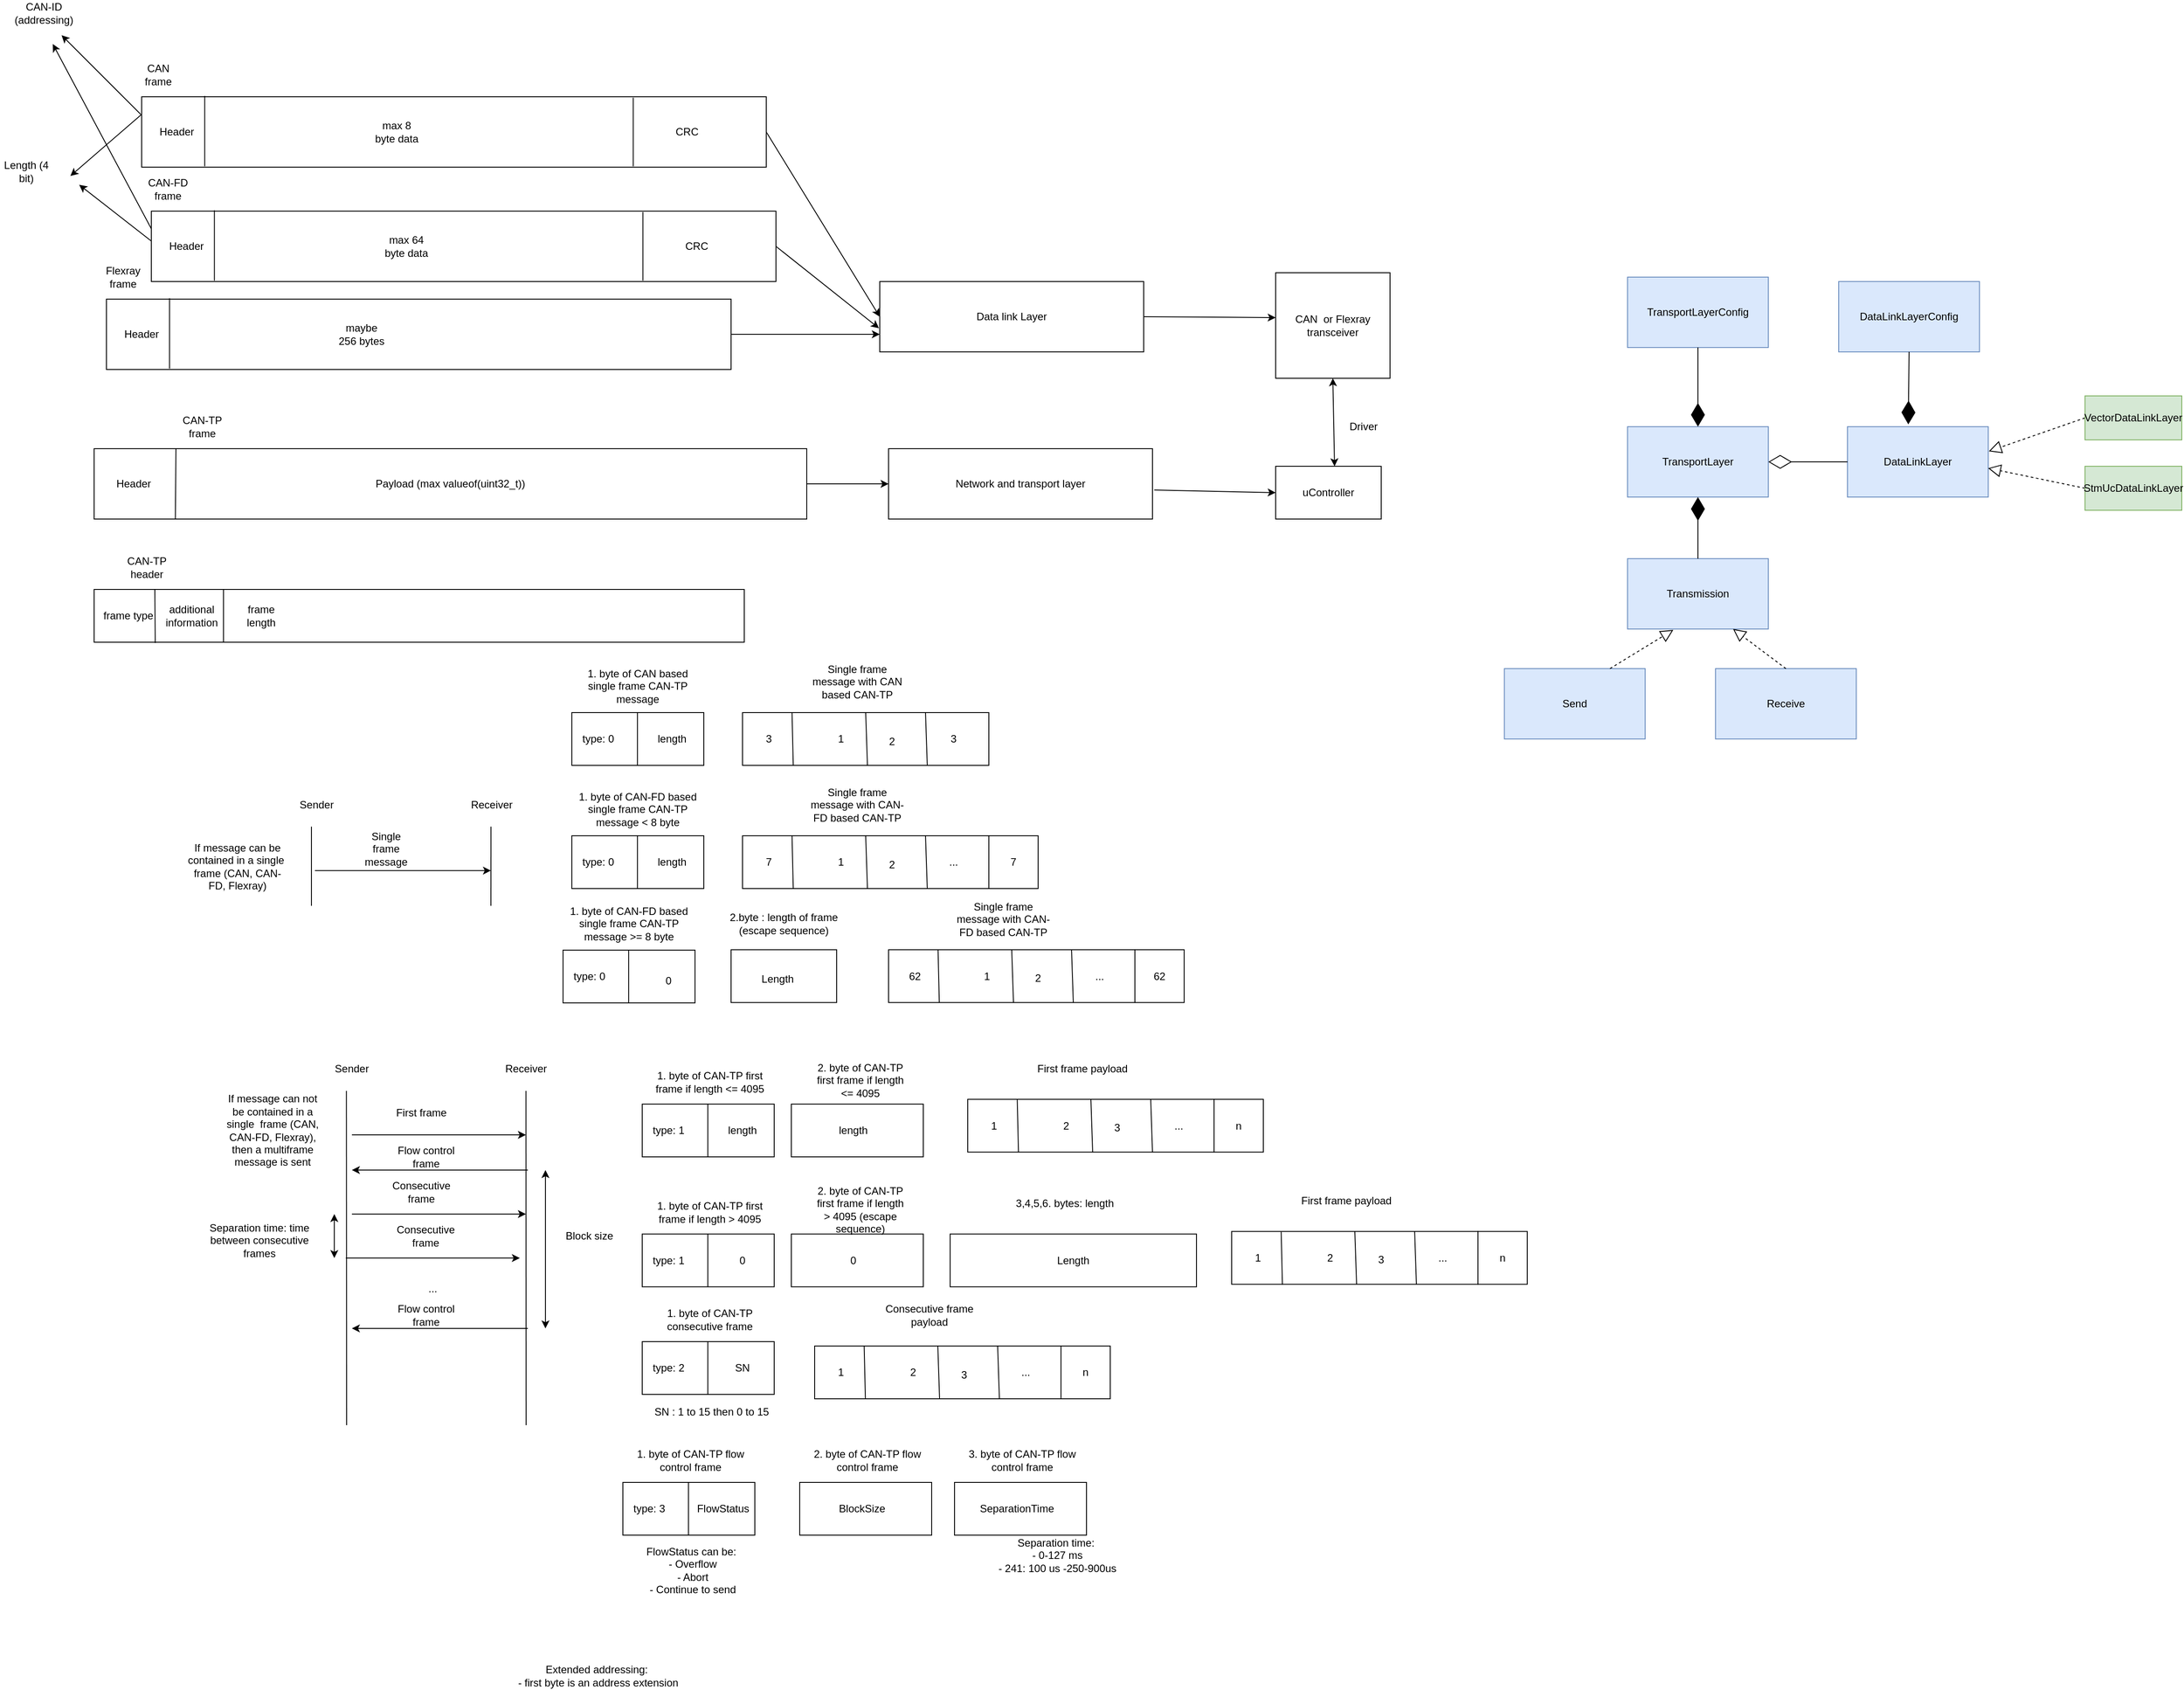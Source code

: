 <mxfile version="21.3.5" type="device">
  <diagram name="Page-1" id="wYx3RpIG0d8rsyCnNPxc">
    <mxGraphModel dx="2069" dy="1914" grid="1" gridSize="10" guides="1" tooltips="1" connect="1" arrows="1" fold="1" page="1" pageScale="1" pageWidth="827" pageHeight="1169" math="0" shadow="0">
      <root>
        <mxCell id="0" />
        <mxCell id="1" parent="0" />
        <mxCell id="xliAqFJ6N9J2Fd04GG4g-1" value="" style="rounded=0;whiteSpace=wrap;html=1;fillColor=default;" vertex="1" parent="1">
          <mxGeometry x="71" y="-80" width="710" height="80" as="geometry" />
        </mxCell>
        <mxCell id="xliAqFJ6N9J2Fd04GG4g-2" value="CAN frame" style="text;html=1;strokeColor=none;fillColor=none;align=center;verticalAlign=middle;whiteSpace=wrap;rounded=0;" vertex="1" parent="1">
          <mxGeometry x="60" y="-120" width="60" height="30" as="geometry" />
        </mxCell>
        <mxCell id="xliAqFJ6N9J2Fd04GG4g-3" value="" style="endArrow=none;html=1;rounded=0;entryX=0.101;entryY=-0.012;entryDx=0;entryDy=0;entryPerimeter=0;exitX=0.101;exitY=0.988;exitDx=0;exitDy=0;exitPerimeter=0;" edge="1" parent="1" source="xliAqFJ6N9J2Fd04GG4g-1" target="xliAqFJ6N9J2Fd04GG4g-1">
          <mxGeometry width="50" height="50" relative="1" as="geometry">
            <mxPoint x="391" y="150" as="sourcePoint" />
            <mxPoint x="441" y="100" as="targetPoint" />
          </mxGeometry>
        </mxCell>
        <mxCell id="xliAqFJ6N9J2Fd04GG4g-4" value="Header" style="text;html=1;strokeColor=none;fillColor=none;align=center;verticalAlign=middle;whiteSpace=wrap;rounded=0;" vertex="1" parent="1">
          <mxGeometry x="81" y="-55" width="60" height="30" as="geometry" />
        </mxCell>
        <mxCell id="xliAqFJ6N9J2Fd04GG4g-5" value="CRC" style="text;html=1;strokeColor=none;fillColor=none;align=center;verticalAlign=middle;whiteSpace=wrap;rounded=0;" vertex="1" parent="1">
          <mxGeometry x="661" y="-55" width="60" height="30" as="geometry" />
        </mxCell>
        <mxCell id="xliAqFJ6N9J2Fd04GG4g-6" value="" style="endArrow=none;html=1;rounded=0;entryX=0.787;entryY=0.013;entryDx=0;entryDy=0;entryPerimeter=0;exitX=0.787;exitY=0.988;exitDx=0;exitDy=0;exitPerimeter=0;" edge="1" parent="1" source="xliAqFJ6N9J2Fd04GG4g-1" target="xliAqFJ6N9J2Fd04GG4g-1">
          <mxGeometry width="50" height="50" relative="1" as="geometry">
            <mxPoint x="630" y="-10" as="sourcePoint" />
            <mxPoint x="441" y="100" as="targetPoint" />
          </mxGeometry>
        </mxCell>
        <mxCell id="xliAqFJ6N9J2Fd04GG4g-7" value="max 8 byte data" style="text;html=1;strokeColor=none;fillColor=none;align=center;verticalAlign=middle;whiteSpace=wrap;rounded=0;" vertex="1" parent="1">
          <mxGeometry x="331" y="-55" width="60" height="30" as="geometry" />
        </mxCell>
        <mxCell id="xliAqFJ6N9J2Fd04GG4g-8" value="Data link Layer" style="rounded=0;whiteSpace=wrap;html=1;" vertex="1" parent="1">
          <mxGeometry x="910" y="130" width="300" height="80" as="geometry" />
        </mxCell>
        <mxCell id="xliAqFJ6N9J2Fd04GG4g-9" value="" style="endArrow=classic;html=1;rounded=0;entryX=0;entryY=0.5;entryDx=0;entryDy=0;exitX=1;exitY=0.5;exitDx=0;exitDy=0;" edge="1" parent="1" source="xliAqFJ6N9J2Fd04GG4g-1" target="xliAqFJ6N9J2Fd04GG4g-8">
          <mxGeometry width="50" height="50" relative="1" as="geometry">
            <mxPoint x="590" y="380" as="sourcePoint" />
            <mxPoint x="640" y="330" as="targetPoint" />
          </mxGeometry>
        </mxCell>
        <mxCell id="xliAqFJ6N9J2Fd04GG4g-10" value="CAN&amp;nbsp; or Flexray transceiver" style="rounded=0;whiteSpace=wrap;html=1;" vertex="1" parent="1">
          <mxGeometry x="1360" y="120" width="130" height="120" as="geometry" />
        </mxCell>
        <mxCell id="xliAqFJ6N9J2Fd04GG4g-11" value="" style="endArrow=classic;html=1;rounded=0;entryX=0;entryY=0.425;entryDx=0;entryDy=0;entryPerimeter=0;exitX=1;exitY=0.5;exitDx=0;exitDy=0;" edge="1" parent="1" source="xliAqFJ6N9J2Fd04GG4g-8" target="xliAqFJ6N9J2Fd04GG4g-10">
          <mxGeometry width="50" height="50" relative="1" as="geometry">
            <mxPoint x="1170" y="400" as="sourcePoint" />
            <mxPoint x="1220" y="350" as="targetPoint" />
          </mxGeometry>
        </mxCell>
        <mxCell id="xliAqFJ6N9J2Fd04GG4g-13" value="uController" style="rounded=0;whiteSpace=wrap;html=1;" vertex="1" parent="1">
          <mxGeometry x="1360" y="340" width="120" height="60" as="geometry" />
        </mxCell>
        <mxCell id="xliAqFJ6N9J2Fd04GG4g-15" value="Network and transport layer" style="rounded=0;whiteSpace=wrap;html=1;" vertex="1" parent="1">
          <mxGeometry x="920" y="320" width="300" height="80" as="geometry" />
        </mxCell>
        <mxCell id="xliAqFJ6N9J2Fd04GG4g-16" value="" style="endArrow=classic;html=1;rounded=0;entryX=0;entryY=0.5;entryDx=0;entryDy=0;exitX=1.007;exitY=0.588;exitDx=0;exitDy=0;exitPerimeter=0;" edge="1" parent="1" source="xliAqFJ6N9J2Fd04GG4g-15" target="xliAqFJ6N9J2Fd04GG4g-13">
          <mxGeometry width="50" height="50" relative="1" as="geometry">
            <mxPoint x="1030" y="490" as="sourcePoint" />
            <mxPoint x="1080" y="440" as="targetPoint" />
          </mxGeometry>
        </mxCell>
        <mxCell id="xliAqFJ6N9J2Fd04GG4g-17" value="" style="rounded=0;whiteSpace=wrap;html=1;fillColor=default;" vertex="1" parent="1">
          <mxGeometry x="82" y="50" width="710" height="80" as="geometry" />
        </mxCell>
        <mxCell id="xliAqFJ6N9J2Fd04GG4g-18" value="CAN-FD frame" style="text;html=1;strokeColor=none;fillColor=none;align=center;verticalAlign=middle;whiteSpace=wrap;rounded=0;" vertex="1" parent="1">
          <mxGeometry x="71" y="10" width="60" height="30" as="geometry" />
        </mxCell>
        <mxCell id="xliAqFJ6N9J2Fd04GG4g-19" value="" style="endArrow=none;html=1;rounded=0;entryX=0.101;entryY=-0.012;entryDx=0;entryDy=0;entryPerimeter=0;exitX=0.101;exitY=0.988;exitDx=0;exitDy=0;exitPerimeter=0;" edge="1" parent="1" source="xliAqFJ6N9J2Fd04GG4g-17" target="xliAqFJ6N9J2Fd04GG4g-17">
          <mxGeometry width="50" height="50" relative="1" as="geometry">
            <mxPoint x="402" y="280" as="sourcePoint" />
            <mxPoint x="452" y="230" as="targetPoint" />
          </mxGeometry>
        </mxCell>
        <mxCell id="xliAqFJ6N9J2Fd04GG4g-20" value="Header" style="text;html=1;strokeColor=none;fillColor=none;align=center;verticalAlign=middle;whiteSpace=wrap;rounded=0;" vertex="1" parent="1">
          <mxGeometry x="92" y="75" width="60" height="30" as="geometry" />
        </mxCell>
        <mxCell id="xliAqFJ6N9J2Fd04GG4g-21" value="CRC" style="text;html=1;strokeColor=none;fillColor=none;align=center;verticalAlign=middle;whiteSpace=wrap;rounded=0;" vertex="1" parent="1">
          <mxGeometry x="672" y="75" width="60" height="30" as="geometry" />
        </mxCell>
        <mxCell id="xliAqFJ6N9J2Fd04GG4g-22" value="" style="endArrow=none;html=1;rounded=0;entryX=0.787;entryY=0.013;entryDx=0;entryDy=0;entryPerimeter=0;exitX=0.787;exitY=0.988;exitDx=0;exitDy=0;exitPerimeter=0;" edge="1" parent="1" source="xliAqFJ6N9J2Fd04GG4g-17" target="xliAqFJ6N9J2Fd04GG4g-17">
          <mxGeometry width="50" height="50" relative="1" as="geometry">
            <mxPoint x="641" y="120" as="sourcePoint" />
            <mxPoint x="452" y="230" as="targetPoint" />
          </mxGeometry>
        </mxCell>
        <mxCell id="xliAqFJ6N9J2Fd04GG4g-23" value="max 64 byte data" style="text;html=1;strokeColor=none;fillColor=none;align=center;verticalAlign=middle;whiteSpace=wrap;rounded=0;" vertex="1" parent="1">
          <mxGeometry x="342" y="75" width="60" height="30" as="geometry" />
        </mxCell>
        <mxCell id="xliAqFJ6N9J2Fd04GG4g-24" value="" style="endArrow=classic;html=1;rounded=0;entryX=-0.003;entryY=0.663;entryDx=0;entryDy=0;entryPerimeter=0;exitX=1;exitY=0.5;exitDx=0;exitDy=0;" edge="1" parent="1" source="xliAqFJ6N9J2Fd04GG4g-17" target="xliAqFJ6N9J2Fd04GG4g-8">
          <mxGeometry width="50" height="50" relative="1" as="geometry">
            <mxPoint x="580" y="340" as="sourcePoint" />
            <mxPoint x="630" y="290" as="targetPoint" />
          </mxGeometry>
        </mxCell>
        <mxCell id="xliAqFJ6N9J2Fd04GG4g-25" value="" style="rounded=0;whiteSpace=wrap;html=1;fillColor=default;" vertex="1" parent="1">
          <mxGeometry x="31" y="150" width="710" height="80" as="geometry" />
        </mxCell>
        <mxCell id="xliAqFJ6N9J2Fd04GG4g-26" value="Flexray frame" style="text;html=1;strokeColor=none;fillColor=none;align=center;verticalAlign=middle;whiteSpace=wrap;rounded=0;" vertex="1" parent="1">
          <mxGeometry x="20" y="110" width="60" height="30" as="geometry" />
        </mxCell>
        <mxCell id="xliAqFJ6N9J2Fd04GG4g-27" value="" style="endArrow=none;html=1;rounded=0;entryX=0.101;entryY=-0.012;entryDx=0;entryDy=0;entryPerimeter=0;exitX=0.101;exitY=0.988;exitDx=0;exitDy=0;exitPerimeter=0;" edge="1" parent="1" source="xliAqFJ6N9J2Fd04GG4g-25" target="xliAqFJ6N9J2Fd04GG4g-25">
          <mxGeometry width="50" height="50" relative="1" as="geometry">
            <mxPoint x="351" y="380" as="sourcePoint" />
            <mxPoint x="401" y="330" as="targetPoint" />
          </mxGeometry>
        </mxCell>
        <mxCell id="xliAqFJ6N9J2Fd04GG4g-28" value="Header" style="text;html=1;strokeColor=none;fillColor=none;align=center;verticalAlign=middle;whiteSpace=wrap;rounded=0;" vertex="1" parent="1">
          <mxGeometry x="41" y="175" width="60" height="30" as="geometry" />
        </mxCell>
        <mxCell id="xliAqFJ6N9J2Fd04GG4g-31" value="maybe 256 bytes" style="text;html=1;strokeColor=none;fillColor=none;align=center;verticalAlign=middle;whiteSpace=wrap;rounded=0;" vertex="1" parent="1">
          <mxGeometry x="291" y="175" width="60" height="30" as="geometry" />
        </mxCell>
        <mxCell id="xliAqFJ6N9J2Fd04GG4g-32" value="" style="endArrow=classic;html=1;rounded=0;entryX=0;entryY=0.75;entryDx=0;entryDy=0;exitX=1;exitY=0.5;exitDx=0;exitDy=0;" edge="1" parent="1" source="xliAqFJ6N9J2Fd04GG4g-25" target="xliAqFJ6N9J2Fd04GG4g-8">
          <mxGeometry width="50" height="50" relative="1" as="geometry">
            <mxPoint x="580" y="340" as="sourcePoint" />
            <mxPoint x="630" y="290" as="targetPoint" />
          </mxGeometry>
        </mxCell>
        <mxCell id="xliAqFJ6N9J2Fd04GG4g-34" value="" style="endArrow=classic;startArrow=classic;html=1;rounded=0;entryX=0.5;entryY=1;entryDx=0;entryDy=0;exitX=0.558;exitY=0;exitDx=0;exitDy=0;exitPerimeter=0;" edge="1" parent="1" source="xliAqFJ6N9J2Fd04GG4g-13" target="xliAqFJ6N9J2Fd04GG4g-10">
          <mxGeometry width="50" height="50" relative="1" as="geometry">
            <mxPoint x="1090" y="340" as="sourcePoint" />
            <mxPoint x="1140" y="290" as="targetPoint" />
          </mxGeometry>
        </mxCell>
        <mxCell id="xliAqFJ6N9J2Fd04GG4g-35" value="Payload (max valueof(uint32_t))" style="rounded=0;whiteSpace=wrap;html=1;" vertex="1" parent="1">
          <mxGeometry x="17" y="320" width="810" height="80" as="geometry" />
        </mxCell>
        <mxCell id="xliAqFJ6N9J2Fd04GG4g-36" value="CAN-TP frame" style="text;html=1;strokeColor=none;fillColor=none;align=center;verticalAlign=middle;whiteSpace=wrap;rounded=0;" vertex="1" parent="1">
          <mxGeometry x="110" y="280" width="60" height="30" as="geometry" />
        </mxCell>
        <mxCell id="xliAqFJ6N9J2Fd04GG4g-37" value="" style="endArrow=none;html=1;rounded=0;exitX=0.114;exitY=1;exitDx=0;exitDy=0;exitPerimeter=0;" edge="1" parent="1" source="xliAqFJ6N9J2Fd04GG4g-35">
          <mxGeometry width="50" height="50" relative="1" as="geometry">
            <mxPoint x="460" y="280" as="sourcePoint" />
            <mxPoint x="110" y="320" as="targetPoint" />
          </mxGeometry>
        </mxCell>
        <mxCell id="xliAqFJ6N9J2Fd04GG4g-39" value="Header" style="text;html=1;strokeColor=none;fillColor=none;align=center;verticalAlign=middle;whiteSpace=wrap;rounded=0;" vertex="1" parent="1">
          <mxGeometry x="32" y="345" width="60" height="30" as="geometry" />
        </mxCell>
        <mxCell id="xliAqFJ6N9J2Fd04GG4g-40" value="" style="endArrow=classic;html=1;rounded=0;exitX=1;exitY=0.5;exitDx=0;exitDy=0;entryX=0;entryY=0.5;entryDx=0;entryDy=0;" edge="1" parent="1" source="xliAqFJ6N9J2Fd04GG4g-35" target="xliAqFJ6N9J2Fd04GG4g-15">
          <mxGeometry width="50" height="50" relative="1" as="geometry">
            <mxPoint x="880" y="320" as="sourcePoint" />
            <mxPoint x="930" y="270" as="targetPoint" />
          </mxGeometry>
        </mxCell>
        <mxCell id="xliAqFJ6N9J2Fd04GG4g-42" value="" style="endArrow=classic;html=1;rounded=0;exitX=0;exitY=0.25;exitDx=0;exitDy=0;" edge="1" parent="1" source="xliAqFJ6N9J2Fd04GG4g-1">
          <mxGeometry width="50" height="50" relative="1" as="geometry">
            <mxPoint x="400" y="140" as="sourcePoint" />
            <mxPoint x="-10" y="10" as="targetPoint" />
          </mxGeometry>
        </mxCell>
        <mxCell id="xliAqFJ6N9J2Fd04GG4g-43" value="" style="endArrow=classic;html=1;rounded=0;exitX=0;exitY=0.425;exitDx=0;exitDy=0;exitPerimeter=0;" edge="1" parent="1" source="xliAqFJ6N9J2Fd04GG4g-17">
          <mxGeometry width="50" height="50" relative="1" as="geometry">
            <mxPoint x="81" y="-50" as="sourcePoint" />
            <mxPoint y="20" as="targetPoint" />
          </mxGeometry>
        </mxCell>
        <mxCell id="xliAqFJ6N9J2Fd04GG4g-44" value="Length (4 bit)" style="text;html=1;strokeColor=none;fillColor=none;align=center;verticalAlign=middle;whiteSpace=wrap;rounded=0;" vertex="1" parent="1">
          <mxGeometry x="-90" y="-10" width="60" height="30" as="geometry" />
        </mxCell>
        <mxCell id="xliAqFJ6N9J2Fd04GG4g-45" value="Driver" style="text;html=1;strokeColor=none;fillColor=none;align=center;verticalAlign=middle;whiteSpace=wrap;rounded=0;" vertex="1" parent="1">
          <mxGeometry x="1430" y="280" width="60" height="30" as="geometry" />
        </mxCell>
        <mxCell id="xliAqFJ6N9J2Fd04GG4g-46" value="CAN-TP header" style="text;html=1;strokeColor=none;fillColor=none;align=center;verticalAlign=middle;whiteSpace=wrap;rounded=0;" vertex="1" parent="1">
          <mxGeometry x="47" y="440" width="60" height="30" as="geometry" />
        </mxCell>
        <mxCell id="xliAqFJ6N9J2Fd04GG4g-47" value="" style="rounded=0;whiteSpace=wrap;html=1;" vertex="1" parent="1">
          <mxGeometry x="17" y="480" width="739" height="60" as="geometry" />
        </mxCell>
        <mxCell id="xliAqFJ6N9J2Fd04GG4g-48" value="" style="endArrow=none;html=1;rounded=0;exitX=0.094;exitY=1.014;exitDx=0;exitDy=0;exitPerimeter=0;" edge="1" parent="1" source="xliAqFJ6N9J2Fd04GG4g-47">
          <mxGeometry width="50" height="50" relative="1" as="geometry">
            <mxPoint x="286" y="350" as="sourcePoint" />
            <mxPoint x="86" y="480" as="targetPoint" />
          </mxGeometry>
        </mxCell>
        <mxCell id="xliAqFJ6N9J2Fd04GG4g-49" value="frame type" style="text;html=1;strokeColor=none;fillColor=none;align=center;verticalAlign=middle;whiteSpace=wrap;rounded=0;" vertex="1" parent="1">
          <mxGeometry x="26" y="495" width="60" height="30" as="geometry" />
        </mxCell>
        <mxCell id="xliAqFJ6N9J2Fd04GG4g-50" value="frame length" style="text;html=1;strokeColor=none;fillColor=none;align=center;verticalAlign=middle;whiteSpace=wrap;rounded=0;" vertex="1" parent="1">
          <mxGeometry x="177" y="495" width="60" height="30" as="geometry" />
        </mxCell>
        <mxCell id="xliAqFJ6N9J2Fd04GG4g-51" value="additional information" style="text;html=1;strokeColor=none;fillColor=none;align=center;verticalAlign=middle;whiteSpace=wrap;rounded=0;" vertex="1" parent="1">
          <mxGeometry x="98" y="495" width="60" height="30" as="geometry" />
        </mxCell>
        <mxCell id="xliAqFJ6N9J2Fd04GG4g-55" value="" style="endArrow=none;html=1;rounded=0;entryX=0.199;entryY=-0.007;entryDx=0;entryDy=0;entryPerimeter=0;exitX=0.199;exitY=0.993;exitDx=0;exitDy=0;exitPerimeter=0;" edge="1" parent="1" source="xliAqFJ6N9J2Fd04GG4g-47" target="xliAqFJ6N9J2Fd04GG4g-47">
          <mxGeometry width="50" height="50" relative="1" as="geometry">
            <mxPoint x="336" y="520" as="sourcePoint" />
            <mxPoint x="386" y="470" as="targetPoint" />
          </mxGeometry>
        </mxCell>
        <mxCell id="xliAqFJ6N9J2Fd04GG4g-57" value="" style="endArrow=none;html=1;rounded=0;" edge="1" parent="1">
          <mxGeometry width="50" height="50" relative="1" as="geometry">
            <mxPoint x="264" y="839.58" as="sourcePoint" />
            <mxPoint x="264" y="749.58" as="targetPoint" />
          </mxGeometry>
        </mxCell>
        <mxCell id="xliAqFJ6N9J2Fd04GG4g-58" value="" style="endArrow=none;html=1;rounded=0;" edge="1" parent="1">
          <mxGeometry width="50" height="50" relative="1" as="geometry">
            <mxPoint x="468" y="839.58" as="sourcePoint" />
            <mxPoint x="468.08" y="749.58" as="targetPoint" />
          </mxGeometry>
        </mxCell>
        <mxCell id="xliAqFJ6N9J2Fd04GG4g-59" value="Sender" style="text;html=1;strokeColor=none;fillColor=none;align=center;verticalAlign=middle;whiteSpace=wrap;rounded=0;" vertex="1" parent="1">
          <mxGeometry x="240" y="709.58" width="60" height="30" as="geometry" />
        </mxCell>
        <mxCell id="xliAqFJ6N9J2Fd04GG4g-60" value="Receiver" style="text;html=1;strokeColor=none;fillColor=none;align=center;verticalAlign=middle;whiteSpace=wrap;rounded=0;" vertex="1" parent="1">
          <mxGeometry x="438.5" y="709.58" width="60" height="30" as="geometry" />
        </mxCell>
        <mxCell id="xliAqFJ6N9J2Fd04GG4g-61" value="" style="endArrow=classic;html=1;rounded=0;" edge="1" parent="1">
          <mxGeometry width="50" height="50" relative="1" as="geometry">
            <mxPoint x="268" y="799.58" as="sourcePoint" />
            <mxPoint x="468" y="799.58" as="targetPoint" />
          </mxGeometry>
        </mxCell>
        <mxCell id="xliAqFJ6N9J2Fd04GG4g-62" value="Single frame message" style="text;html=1;strokeColor=none;fillColor=none;align=center;verticalAlign=middle;whiteSpace=wrap;rounded=0;" vertex="1" parent="1">
          <mxGeometry x="319" y="759.58" width="60" height="30" as="geometry" />
        </mxCell>
        <mxCell id="xliAqFJ6N9J2Fd04GG4g-63" value="If message can be contained in a single&amp;nbsp; frame (CAN, CAN-FD, Flexray)" style="text;html=1;strokeColor=none;fillColor=none;align=center;verticalAlign=middle;whiteSpace=wrap;rounded=0;" vertex="1" parent="1">
          <mxGeometry x="120" y="769.58" width="120" height="50" as="geometry" />
        </mxCell>
        <mxCell id="xliAqFJ6N9J2Fd04GG4g-66" value="" style="rounded=0;whiteSpace=wrap;html=1;" vertex="1" parent="1">
          <mxGeometry x="560" y="620" width="150" height="60" as="geometry" />
        </mxCell>
        <mxCell id="xliAqFJ6N9J2Fd04GG4g-67" value="1. byte of CAN based single frame CAN-TP message" style="text;html=1;strokeColor=none;fillColor=none;align=center;verticalAlign=middle;whiteSpace=wrap;rounded=0;" vertex="1" parent="1">
          <mxGeometry x="565" y="580" width="140" height="20" as="geometry" />
        </mxCell>
        <mxCell id="xliAqFJ6N9J2Fd04GG4g-68" value="" style="endArrow=none;html=1;rounded=0;entryX=0.199;entryY=-0.007;entryDx=0;entryDy=0;entryPerimeter=0;exitX=0.199;exitY=0.993;exitDx=0;exitDy=0;exitPerimeter=0;" edge="1" parent="1">
          <mxGeometry width="50" height="50" relative="1" as="geometry">
            <mxPoint x="634.58" y="680" as="sourcePoint" />
            <mxPoint x="634.58" y="620" as="targetPoint" />
          </mxGeometry>
        </mxCell>
        <mxCell id="xliAqFJ6N9J2Fd04GG4g-69" value="type: 0" style="text;html=1;strokeColor=none;fillColor=none;align=center;verticalAlign=middle;whiteSpace=wrap;rounded=0;" vertex="1" parent="1">
          <mxGeometry x="560" y="635" width="60" height="30" as="geometry" />
        </mxCell>
        <mxCell id="xliAqFJ6N9J2Fd04GG4g-70" value="length" style="text;html=1;strokeColor=none;fillColor=none;align=center;verticalAlign=middle;whiteSpace=wrap;rounded=0;" vertex="1" parent="1">
          <mxGeometry x="644" y="635" width="60" height="30" as="geometry" />
        </mxCell>
        <mxCell id="xliAqFJ6N9J2Fd04GG4g-71" value="" style="rounded=0;whiteSpace=wrap;html=1;" vertex="1" parent="1">
          <mxGeometry x="754" y="620" width="280" height="60" as="geometry" />
        </mxCell>
        <mxCell id="xliAqFJ6N9J2Fd04GG4g-72" value="" style="endArrow=none;html=1;rounded=0;exitX=0.206;exitY=1.007;exitDx=0;exitDy=0;exitPerimeter=0;entryX=0.201;entryY=0.007;entryDx=0;entryDy=0;entryPerimeter=0;" edge="1" parent="1" source="xliAqFJ6N9J2Fd04GG4g-71" target="xliAqFJ6N9J2Fd04GG4g-71">
          <mxGeometry width="50" height="50" relative="1" as="geometry">
            <mxPoint x="584" y="640" as="sourcePoint" />
            <mxPoint x="634" y="590" as="targetPoint" />
          </mxGeometry>
        </mxCell>
        <mxCell id="xliAqFJ6N9J2Fd04GG4g-73" value="3" style="text;html=1;strokeColor=none;fillColor=none;align=center;verticalAlign=middle;whiteSpace=wrap;rounded=0;" vertex="1" parent="1">
          <mxGeometry x="754" y="635" width="60" height="30" as="geometry" />
        </mxCell>
        <mxCell id="xliAqFJ6N9J2Fd04GG4g-74" value="" style="endArrow=none;html=1;rounded=0;exitX=0.206;exitY=1.007;exitDx=0;exitDy=0;exitPerimeter=0;" edge="1" parent="1">
          <mxGeometry width="50" height="50" relative="1" as="geometry">
            <mxPoint x="896" y="680" as="sourcePoint" />
            <mxPoint x="894" y="620" as="targetPoint" />
          </mxGeometry>
        </mxCell>
        <mxCell id="xliAqFJ6N9J2Fd04GG4g-75" value="1" style="text;html=1;strokeColor=none;fillColor=none;align=center;verticalAlign=middle;whiteSpace=wrap;rounded=0;" vertex="1" parent="1">
          <mxGeometry x="836" y="635" width="60" height="30" as="geometry" />
        </mxCell>
        <mxCell id="xliAqFJ6N9J2Fd04GG4g-76" value="" style="endArrow=none;html=1;rounded=0;exitX=0.206;exitY=1.007;exitDx=0;exitDy=0;exitPerimeter=0;" edge="1" parent="1">
          <mxGeometry width="50" height="50" relative="1" as="geometry">
            <mxPoint x="964" y="680" as="sourcePoint" />
            <mxPoint x="962" y="620" as="targetPoint" />
          </mxGeometry>
        </mxCell>
        <mxCell id="xliAqFJ6N9J2Fd04GG4g-77" value="2" style="text;html=1;strokeColor=none;fillColor=none;align=center;verticalAlign=middle;whiteSpace=wrap;rounded=0;" vertex="1" parent="1">
          <mxGeometry x="894" y="635" width="60" height="35" as="geometry" />
        </mxCell>
        <mxCell id="xliAqFJ6N9J2Fd04GG4g-79" value="3" style="text;html=1;strokeColor=none;fillColor=none;align=center;verticalAlign=middle;whiteSpace=wrap;rounded=0;" vertex="1" parent="1">
          <mxGeometry x="964" y="632.5" width="60" height="35" as="geometry" />
        </mxCell>
        <mxCell id="xliAqFJ6N9J2Fd04GG4g-80" value="Single frame message with CAN based CAN-TP" style="text;html=1;strokeColor=none;fillColor=none;align=center;verticalAlign=middle;whiteSpace=wrap;rounded=0;" vertex="1" parent="1">
          <mxGeometry x="824" y="570" width="121" height="30" as="geometry" />
        </mxCell>
        <mxCell id="xliAqFJ6N9J2Fd04GG4g-81" value="" style="rounded=0;whiteSpace=wrap;html=1;" vertex="1" parent="1">
          <mxGeometry x="560" y="760" width="150" height="60" as="geometry" />
        </mxCell>
        <mxCell id="xliAqFJ6N9J2Fd04GG4g-82" value="1. byte of CAN-FD based single frame CAN-TP message &amp;lt; 8 byte" style="text;html=1;strokeColor=none;fillColor=none;align=center;verticalAlign=middle;whiteSpace=wrap;rounded=0;" vertex="1" parent="1">
          <mxGeometry x="565" y="720" width="140" height="20" as="geometry" />
        </mxCell>
        <mxCell id="xliAqFJ6N9J2Fd04GG4g-83" value="" style="endArrow=none;html=1;rounded=0;entryX=0.199;entryY=-0.007;entryDx=0;entryDy=0;entryPerimeter=0;exitX=0.199;exitY=0.993;exitDx=0;exitDy=0;exitPerimeter=0;" edge="1" parent="1">
          <mxGeometry width="50" height="50" relative="1" as="geometry">
            <mxPoint x="634.58" y="820" as="sourcePoint" />
            <mxPoint x="634.58" y="760" as="targetPoint" />
          </mxGeometry>
        </mxCell>
        <mxCell id="xliAqFJ6N9J2Fd04GG4g-84" value="type: 0" style="text;html=1;strokeColor=none;fillColor=none;align=center;verticalAlign=middle;whiteSpace=wrap;rounded=0;" vertex="1" parent="1">
          <mxGeometry x="560" y="775" width="60" height="30" as="geometry" />
        </mxCell>
        <mxCell id="xliAqFJ6N9J2Fd04GG4g-85" value="length" style="text;html=1;strokeColor=none;fillColor=none;align=center;verticalAlign=middle;whiteSpace=wrap;rounded=0;" vertex="1" parent="1">
          <mxGeometry x="644" y="775" width="60" height="30" as="geometry" />
        </mxCell>
        <mxCell id="xliAqFJ6N9J2Fd04GG4g-86" value="" style="rounded=0;whiteSpace=wrap;html=1;" vertex="1" parent="1">
          <mxGeometry x="754" y="760" width="280" height="60" as="geometry" />
        </mxCell>
        <mxCell id="xliAqFJ6N9J2Fd04GG4g-87" value="" style="endArrow=none;html=1;rounded=0;exitX=0.206;exitY=1.007;exitDx=0;exitDy=0;exitPerimeter=0;entryX=0.201;entryY=0.007;entryDx=0;entryDy=0;entryPerimeter=0;" edge="1" parent="1" source="xliAqFJ6N9J2Fd04GG4g-86" target="xliAqFJ6N9J2Fd04GG4g-86">
          <mxGeometry width="50" height="50" relative="1" as="geometry">
            <mxPoint x="584" y="780" as="sourcePoint" />
            <mxPoint x="634" y="730" as="targetPoint" />
          </mxGeometry>
        </mxCell>
        <mxCell id="xliAqFJ6N9J2Fd04GG4g-88" value="7" style="text;html=1;strokeColor=none;fillColor=none;align=center;verticalAlign=middle;whiteSpace=wrap;rounded=0;" vertex="1" parent="1">
          <mxGeometry x="754" y="775" width="60" height="30" as="geometry" />
        </mxCell>
        <mxCell id="xliAqFJ6N9J2Fd04GG4g-89" value="" style="endArrow=none;html=1;rounded=0;exitX=0.206;exitY=1.007;exitDx=0;exitDy=0;exitPerimeter=0;" edge="1" parent="1">
          <mxGeometry width="50" height="50" relative="1" as="geometry">
            <mxPoint x="896" y="820" as="sourcePoint" />
            <mxPoint x="894" y="760" as="targetPoint" />
          </mxGeometry>
        </mxCell>
        <mxCell id="xliAqFJ6N9J2Fd04GG4g-90" value="1" style="text;html=1;strokeColor=none;fillColor=none;align=center;verticalAlign=middle;whiteSpace=wrap;rounded=0;" vertex="1" parent="1">
          <mxGeometry x="836" y="775" width="60" height="30" as="geometry" />
        </mxCell>
        <mxCell id="xliAqFJ6N9J2Fd04GG4g-91" value="" style="endArrow=none;html=1;rounded=0;exitX=0.206;exitY=1.007;exitDx=0;exitDy=0;exitPerimeter=0;" edge="1" parent="1">
          <mxGeometry width="50" height="50" relative="1" as="geometry">
            <mxPoint x="964" y="820" as="sourcePoint" />
            <mxPoint x="962" y="760" as="targetPoint" />
          </mxGeometry>
        </mxCell>
        <mxCell id="xliAqFJ6N9J2Fd04GG4g-92" value="2" style="text;html=1;strokeColor=none;fillColor=none;align=center;verticalAlign=middle;whiteSpace=wrap;rounded=0;" vertex="1" parent="1">
          <mxGeometry x="894" y="775" width="60" height="35" as="geometry" />
        </mxCell>
        <mxCell id="xliAqFJ6N9J2Fd04GG4g-93" value="..." style="text;html=1;strokeColor=none;fillColor=none;align=center;verticalAlign=middle;whiteSpace=wrap;rounded=0;" vertex="1" parent="1">
          <mxGeometry x="964" y="772.5" width="60" height="35" as="geometry" />
        </mxCell>
        <mxCell id="xliAqFJ6N9J2Fd04GG4g-94" value="Single frame message with CAN-FD based CAN-TP" style="text;html=1;strokeColor=none;fillColor=none;align=center;verticalAlign=middle;whiteSpace=wrap;rounded=0;" vertex="1" parent="1">
          <mxGeometry x="824" y="710" width="121" height="30" as="geometry" />
        </mxCell>
        <mxCell id="xliAqFJ6N9J2Fd04GG4g-95" value="7" style="rounded=0;whiteSpace=wrap;html=1;" vertex="1" parent="1">
          <mxGeometry x="1034" y="760" width="56" height="60" as="geometry" />
        </mxCell>
        <mxCell id="xliAqFJ6N9J2Fd04GG4g-96" value="" style="rounded=0;whiteSpace=wrap;html=1;" vertex="1" parent="1">
          <mxGeometry x="550" y="890" width="150" height="60" as="geometry" />
        </mxCell>
        <mxCell id="xliAqFJ6N9J2Fd04GG4g-97" value="1. byte of CAN-FD based single frame CAN-TP message &amp;gt;= 8 byte" style="text;html=1;strokeColor=none;fillColor=none;align=center;verticalAlign=middle;whiteSpace=wrap;rounded=0;" vertex="1" parent="1">
          <mxGeometry x="555" y="850" width="140" height="20" as="geometry" />
        </mxCell>
        <mxCell id="xliAqFJ6N9J2Fd04GG4g-98" value="" style="endArrow=none;html=1;rounded=0;entryX=0.199;entryY=-0.007;entryDx=0;entryDy=0;entryPerimeter=0;exitX=0.199;exitY=0.993;exitDx=0;exitDy=0;exitPerimeter=0;" edge="1" parent="1">
          <mxGeometry width="50" height="50" relative="1" as="geometry">
            <mxPoint x="624.58" y="950" as="sourcePoint" />
            <mxPoint x="624.58" y="890" as="targetPoint" />
          </mxGeometry>
        </mxCell>
        <mxCell id="xliAqFJ6N9J2Fd04GG4g-99" value="type: 0" style="text;html=1;strokeColor=none;fillColor=none;align=center;verticalAlign=middle;whiteSpace=wrap;rounded=0;" vertex="1" parent="1">
          <mxGeometry x="550" y="905" width="60" height="30" as="geometry" />
        </mxCell>
        <mxCell id="xliAqFJ6N9J2Fd04GG4g-101" value="" style="rounded=0;whiteSpace=wrap;html=1;" vertex="1" parent="1">
          <mxGeometry x="920" y="889.58" width="280" height="60" as="geometry" />
        </mxCell>
        <mxCell id="xliAqFJ6N9J2Fd04GG4g-102" value="" style="endArrow=none;html=1;rounded=0;exitX=0.206;exitY=1.007;exitDx=0;exitDy=0;exitPerimeter=0;entryX=0.201;entryY=0.007;entryDx=0;entryDy=0;entryPerimeter=0;" edge="1" parent="1" source="xliAqFJ6N9J2Fd04GG4g-101" target="xliAqFJ6N9J2Fd04GG4g-101">
          <mxGeometry width="50" height="50" relative="1" as="geometry">
            <mxPoint x="750" y="909.58" as="sourcePoint" />
            <mxPoint x="800" y="859.58" as="targetPoint" />
          </mxGeometry>
        </mxCell>
        <mxCell id="xliAqFJ6N9J2Fd04GG4g-103" value="62" style="text;html=1;strokeColor=none;fillColor=none;align=center;verticalAlign=middle;whiteSpace=wrap;rounded=0;" vertex="1" parent="1">
          <mxGeometry x="920" y="904.58" width="60" height="30" as="geometry" />
        </mxCell>
        <mxCell id="xliAqFJ6N9J2Fd04GG4g-104" value="" style="endArrow=none;html=1;rounded=0;exitX=0.206;exitY=1.007;exitDx=0;exitDy=0;exitPerimeter=0;" edge="1" parent="1">
          <mxGeometry width="50" height="50" relative="1" as="geometry">
            <mxPoint x="1062" y="949.58" as="sourcePoint" />
            <mxPoint x="1060" y="889.58" as="targetPoint" />
          </mxGeometry>
        </mxCell>
        <mxCell id="xliAqFJ6N9J2Fd04GG4g-105" value="1" style="text;html=1;strokeColor=none;fillColor=none;align=center;verticalAlign=middle;whiteSpace=wrap;rounded=0;" vertex="1" parent="1">
          <mxGeometry x="1002" y="904.58" width="60" height="30" as="geometry" />
        </mxCell>
        <mxCell id="xliAqFJ6N9J2Fd04GG4g-106" value="" style="endArrow=none;html=1;rounded=0;exitX=0.206;exitY=1.007;exitDx=0;exitDy=0;exitPerimeter=0;" edge="1" parent="1">
          <mxGeometry width="50" height="50" relative="1" as="geometry">
            <mxPoint x="1130" y="949.58" as="sourcePoint" />
            <mxPoint x="1128" y="889.58" as="targetPoint" />
          </mxGeometry>
        </mxCell>
        <mxCell id="xliAqFJ6N9J2Fd04GG4g-107" value="2" style="text;html=1;strokeColor=none;fillColor=none;align=center;verticalAlign=middle;whiteSpace=wrap;rounded=0;" vertex="1" parent="1">
          <mxGeometry x="1060" y="904.58" width="60" height="35" as="geometry" />
        </mxCell>
        <mxCell id="xliAqFJ6N9J2Fd04GG4g-108" value="..." style="text;html=1;strokeColor=none;fillColor=none;align=center;verticalAlign=middle;whiteSpace=wrap;rounded=0;" vertex="1" parent="1">
          <mxGeometry x="1130" y="902.08" width="60" height="35" as="geometry" />
        </mxCell>
        <mxCell id="xliAqFJ6N9J2Fd04GG4g-109" value="Single frame message with CAN-FD based CAN-TP" style="text;html=1;strokeColor=none;fillColor=none;align=center;verticalAlign=middle;whiteSpace=wrap;rounded=0;" vertex="1" parent="1">
          <mxGeometry x="990" y="839.58" width="121" height="30" as="geometry" />
        </mxCell>
        <mxCell id="xliAqFJ6N9J2Fd04GG4g-110" value="62" style="rounded=0;whiteSpace=wrap;html=1;" vertex="1" parent="1">
          <mxGeometry x="1200" y="889.58" width="56" height="60" as="geometry" />
        </mxCell>
        <mxCell id="xliAqFJ6N9J2Fd04GG4g-111" value="" style="rounded=0;whiteSpace=wrap;html=1;" vertex="1" parent="1">
          <mxGeometry x="741" y="889.58" width="120" height="60" as="geometry" />
        </mxCell>
        <mxCell id="xliAqFJ6N9J2Fd04GG4g-112" value="0" style="text;html=1;strokeColor=none;fillColor=none;align=center;verticalAlign=middle;whiteSpace=wrap;rounded=0;" vertex="1" parent="1">
          <mxGeometry x="640" y="910" width="60" height="30" as="geometry" />
        </mxCell>
        <mxCell id="xliAqFJ6N9J2Fd04GG4g-113" value="Length" style="text;html=1;strokeColor=none;fillColor=none;align=center;verticalAlign=middle;whiteSpace=wrap;rounded=0;" vertex="1" parent="1">
          <mxGeometry x="764" y="908" width="60" height="30" as="geometry" />
        </mxCell>
        <mxCell id="xliAqFJ6N9J2Fd04GG4g-114" value="2.byte : length of frame (escape sequence)" style="text;html=1;strokeColor=none;fillColor=none;align=center;verticalAlign=middle;whiteSpace=wrap;rounded=0;" vertex="1" parent="1">
          <mxGeometry x="731" y="849.58" width="140" height="20" as="geometry" />
        </mxCell>
        <mxCell id="xliAqFJ6N9J2Fd04GG4g-115" value="" style="endArrow=none;html=1;rounded=0;" edge="1" parent="1">
          <mxGeometry width="50" height="50" relative="1" as="geometry">
            <mxPoint x="304" y="1430" as="sourcePoint" />
            <mxPoint x="303.75" y="1050" as="targetPoint" />
          </mxGeometry>
        </mxCell>
        <mxCell id="xliAqFJ6N9J2Fd04GG4g-116" value="" style="endArrow=none;html=1;rounded=0;" edge="1" parent="1">
          <mxGeometry width="50" height="50" relative="1" as="geometry">
            <mxPoint x="508" y="1430" as="sourcePoint" />
            <mxPoint x="507.83" y="1050" as="targetPoint" />
          </mxGeometry>
        </mxCell>
        <mxCell id="xliAqFJ6N9J2Fd04GG4g-117" value="Sender" style="text;html=1;strokeColor=none;fillColor=none;align=center;verticalAlign=middle;whiteSpace=wrap;rounded=0;" vertex="1" parent="1">
          <mxGeometry x="279.75" y="1010" width="60" height="30" as="geometry" />
        </mxCell>
        <mxCell id="xliAqFJ6N9J2Fd04GG4g-118" value="Receiver" style="text;html=1;strokeColor=none;fillColor=none;align=center;verticalAlign=middle;whiteSpace=wrap;rounded=0;" vertex="1" parent="1">
          <mxGeometry x="478.25" y="1010" width="60" height="30" as="geometry" />
        </mxCell>
        <mxCell id="xliAqFJ6N9J2Fd04GG4g-119" value="" style="endArrow=classic;html=1;rounded=0;" edge="1" parent="1">
          <mxGeometry width="50" height="50" relative="1" as="geometry">
            <mxPoint x="310" y="1100" as="sourcePoint" />
            <mxPoint x="507.75" y="1100" as="targetPoint" />
          </mxGeometry>
        </mxCell>
        <mxCell id="xliAqFJ6N9J2Fd04GG4g-120" value="First frame" style="text;html=1;strokeColor=none;fillColor=none;align=center;verticalAlign=middle;whiteSpace=wrap;rounded=0;" vertex="1" parent="1">
          <mxGeometry x="358.75" y="1060" width="60" height="30" as="geometry" />
        </mxCell>
        <mxCell id="xliAqFJ6N9J2Fd04GG4g-121" value="If message can not be contained in a single&amp;nbsp; frame (CAN, CAN-FD, Flexray), then a multiframe message is sent" style="text;html=1;strokeColor=none;fillColor=none;align=center;verticalAlign=middle;whiteSpace=wrap;rounded=0;" vertex="1" parent="1">
          <mxGeometry x="159.75" y="1070" width="120" height="50" as="geometry" />
        </mxCell>
        <mxCell id="xliAqFJ6N9J2Fd04GG4g-122" value="" style="endArrow=classic;html=1;rounded=0;" edge="1" parent="1">
          <mxGeometry width="50" height="50" relative="1" as="geometry">
            <mxPoint x="510" y="1140" as="sourcePoint" />
            <mxPoint x="310" y="1140" as="targetPoint" />
          </mxGeometry>
        </mxCell>
        <mxCell id="xliAqFJ6N9J2Fd04GG4g-123" value="Flow control frame" style="text;html=1;strokeColor=none;fillColor=none;align=center;verticalAlign=middle;whiteSpace=wrap;rounded=0;" vertex="1" parent="1">
          <mxGeometry x="358.75" y="1110" width="71.25" height="30" as="geometry" />
        </mxCell>
        <mxCell id="xliAqFJ6N9J2Fd04GG4g-125" value="" style="endArrow=classic;html=1;rounded=0;" edge="1" parent="1">
          <mxGeometry width="50" height="50" relative="1" as="geometry">
            <mxPoint x="310" y="1190" as="sourcePoint" />
            <mxPoint x="507.75" y="1190" as="targetPoint" />
          </mxGeometry>
        </mxCell>
        <mxCell id="xliAqFJ6N9J2Fd04GG4g-126" value="Consecutive frame" style="text;html=1;strokeColor=none;fillColor=none;align=center;verticalAlign=middle;whiteSpace=wrap;rounded=0;" vertex="1" parent="1">
          <mxGeometry x="358.75" y="1150" width="60" height="30" as="geometry" />
        </mxCell>
        <mxCell id="xliAqFJ6N9J2Fd04GG4g-127" value="" style="endArrow=classic;html=1;rounded=0;" edge="1" parent="1">
          <mxGeometry width="50" height="50" relative="1" as="geometry">
            <mxPoint x="303.13" y="1240" as="sourcePoint" />
            <mxPoint x="500.88" y="1240" as="targetPoint" />
          </mxGeometry>
        </mxCell>
        <mxCell id="xliAqFJ6N9J2Fd04GG4g-128" value="Consecutive frame" style="text;html=1;strokeColor=none;fillColor=none;align=center;verticalAlign=middle;whiteSpace=wrap;rounded=0;" vertex="1" parent="1">
          <mxGeometry x="363.75" y="1200" width="60" height="30" as="geometry" />
        </mxCell>
        <mxCell id="xliAqFJ6N9J2Fd04GG4g-129" value="..." style="text;html=1;strokeColor=none;fillColor=none;align=center;verticalAlign=middle;whiteSpace=wrap;rounded=0;" vertex="1" parent="1">
          <mxGeometry x="374" y="1260" width="56" height="30" as="geometry" />
        </mxCell>
        <mxCell id="xliAqFJ6N9J2Fd04GG4g-132" value="" style="endArrow=classic;html=1;rounded=0;" edge="1" parent="1">
          <mxGeometry width="50" height="50" relative="1" as="geometry">
            <mxPoint x="510" y="1320" as="sourcePoint" />
            <mxPoint x="310" y="1320" as="targetPoint" />
          </mxGeometry>
        </mxCell>
        <mxCell id="xliAqFJ6N9J2Fd04GG4g-133" value="Flow control frame" style="text;html=1;strokeColor=none;fillColor=none;align=center;verticalAlign=middle;whiteSpace=wrap;rounded=0;" vertex="1" parent="1">
          <mxGeometry x="358.75" y="1290" width="71.25" height="30" as="geometry" />
        </mxCell>
        <mxCell id="xliAqFJ6N9J2Fd04GG4g-134" value="" style="endArrow=classic;startArrow=classic;html=1;rounded=0;" edge="1" parent="1">
          <mxGeometry width="50" height="50" relative="1" as="geometry">
            <mxPoint x="530" y="1320" as="sourcePoint" />
            <mxPoint x="530" y="1140" as="targetPoint" />
          </mxGeometry>
        </mxCell>
        <mxCell id="xliAqFJ6N9J2Fd04GG4g-135" value="Block size" style="text;html=1;strokeColor=none;fillColor=none;align=center;verticalAlign=middle;whiteSpace=wrap;rounded=0;" vertex="1" parent="1">
          <mxGeometry x="550" y="1200" width="60" height="30" as="geometry" />
        </mxCell>
        <mxCell id="xliAqFJ6N9J2Fd04GG4g-136" value="" style="endArrow=classic;startArrow=classic;html=1;rounded=0;" edge="1" parent="1">
          <mxGeometry width="50" height="50" relative="1" as="geometry">
            <mxPoint x="290" y="1240" as="sourcePoint" />
            <mxPoint x="290" y="1190" as="targetPoint" />
          </mxGeometry>
        </mxCell>
        <mxCell id="xliAqFJ6N9J2Fd04GG4g-137" value="Separation time: time between consecutive frames" style="text;html=1;strokeColor=none;fillColor=none;align=center;verticalAlign=middle;whiteSpace=wrap;rounded=0;" vertex="1" parent="1">
          <mxGeometry x="140" y="1210" width="130" height="20" as="geometry" />
        </mxCell>
        <mxCell id="xliAqFJ6N9J2Fd04GG4g-139" value="1. byte of CAN-TP first frame if length &amp;lt;= 4095" style="text;html=1;strokeColor=none;fillColor=none;align=center;verticalAlign=middle;whiteSpace=wrap;rounded=0;" vertex="1" parent="1">
          <mxGeometry x="647" y="1030" width="140" height="20" as="geometry" />
        </mxCell>
        <mxCell id="xliAqFJ6N9J2Fd04GG4g-141" value="" style="rounded=0;whiteSpace=wrap;html=1;" vertex="1" parent="1">
          <mxGeometry x="640" y="1065" width="150" height="60" as="geometry" />
        </mxCell>
        <mxCell id="xliAqFJ6N9J2Fd04GG4g-142" value="" style="endArrow=none;html=1;rounded=0;entryX=0.199;entryY=-0.007;entryDx=0;entryDy=0;entryPerimeter=0;exitX=0.199;exitY=0.993;exitDx=0;exitDy=0;exitPerimeter=0;" edge="1" parent="1">
          <mxGeometry width="50" height="50" relative="1" as="geometry">
            <mxPoint x="714.58" y="1125" as="sourcePoint" />
            <mxPoint x="714.58" y="1065" as="targetPoint" />
          </mxGeometry>
        </mxCell>
        <mxCell id="xliAqFJ6N9J2Fd04GG4g-143" value="type: 1" style="text;html=1;strokeColor=none;fillColor=none;align=center;verticalAlign=middle;whiteSpace=wrap;rounded=0;" vertex="1" parent="1">
          <mxGeometry x="640" y="1080" width="60" height="30" as="geometry" />
        </mxCell>
        <mxCell id="xliAqFJ6N9J2Fd04GG4g-144" value="length" style="text;html=1;strokeColor=none;fillColor=none;align=center;verticalAlign=middle;whiteSpace=wrap;rounded=0;" vertex="1" parent="1">
          <mxGeometry x="724" y="1080" width="60" height="30" as="geometry" />
        </mxCell>
        <mxCell id="xliAqFJ6N9J2Fd04GG4g-145" value="" style="rounded=0;whiteSpace=wrap;html=1;" vertex="1" parent="1">
          <mxGeometry x="809.5" y="1065" width="150" height="60" as="geometry" />
        </mxCell>
        <mxCell id="xliAqFJ6N9J2Fd04GG4g-147" value="length" style="text;html=1;strokeColor=none;fillColor=none;align=center;verticalAlign=middle;whiteSpace=wrap;rounded=0;" vertex="1" parent="1">
          <mxGeometry x="850" y="1080" width="60" height="30" as="geometry" />
        </mxCell>
        <mxCell id="xliAqFJ6N9J2Fd04GG4g-149" value="2. byte of CAN-TP first frame if length &amp;lt;= 4095" style="text;html=1;strokeColor=none;fillColor=none;align=center;verticalAlign=middle;whiteSpace=wrap;rounded=0;" vertex="1" parent="1">
          <mxGeometry x="836" y="1025" width="104" height="25" as="geometry" />
        </mxCell>
        <mxCell id="xliAqFJ6N9J2Fd04GG4g-150" value="" style="rounded=0;whiteSpace=wrap;html=1;" vertex="1" parent="1">
          <mxGeometry x="1010" y="1059.58" width="280" height="60" as="geometry" />
        </mxCell>
        <mxCell id="xliAqFJ6N9J2Fd04GG4g-151" value="" style="endArrow=none;html=1;rounded=0;exitX=0.206;exitY=1.007;exitDx=0;exitDy=0;exitPerimeter=0;entryX=0.201;entryY=0.007;entryDx=0;entryDy=0;entryPerimeter=0;" edge="1" parent="1" source="xliAqFJ6N9J2Fd04GG4g-150" target="xliAqFJ6N9J2Fd04GG4g-150">
          <mxGeometry width="50" height="50" relative="1" as="geometry">
            <mxPoint x="840" y="1079.58" as="sourcePoint" />
            <mxPoint x="890" y="1029.58" as="targetPoint" />
          </mxGeometry>
        </mxCell>
        <mxCell id="xliAqFJ6N9J2Fd04GG4g-152" value="1" style="text;html=1;strokeColor=none;fillColor=none;align=center;verticalAlign=middle;whiteSpace=wrap;rounded=0;" vertex="1" parent="1">
          <mxGeometry x="1010" y="1074.58" width="60" height="30" as="geometry" />
        </mxCell>
        <mxCell id="xliAqFJ6N9J2Fd04GG4g-153" value="" style="endArrow=none;html=1;rounded=0;exitX=0.206;exitY=1.007;exitDx=0;exitDy=0;exitPerimeter=0;" edge="1" parent="1">
          <mxGeometry width="50" height="50" relative="1" as="geometry">
            <mxPoint x="1152" y="1119.58" as="sourcePoint" />
            <mxPoint x="1150" y="1059.58" as="targetPoint" />
          </mxGeometry>
        </mxCell>
        <mxCell id="xliAqFJ6N9J2Fd04GG4g-154" value="2" style="text;html=1;strokeColor=none;fillColor=none;align=center;verticalAlign=middle;whiteSpace=wrap;rounded=0;" vertex="1" parent="1">
          <mxGeometry x="1092" y="1074.58" width="60" height="30" as="geometry" />
        </mxCell>
        <mxCell id="xliAqFJ6N9J2Fd04GG4g-155" value="" style="endArrow=none;html=1;rounded=0;exitX=0.206;exitY=1.007;exitDx=0;exitDy=0;exitPerimeter=0;" edge="1" parent="1">
          <mxGeometry width="50" height="50" relative="1" as="geometry">
            <mxPoint x="1220" y="1119.58" as="sourcePoint" />
            <mxPoint x="1218" y="1059.58" as="targetPoint" />
          </mxGeometry>
        </mxCell>
        <mxCell id="xliAqFJ6N9J2Fd04GG4g-156" value="3" style="text;html=1;strokeColor=none;fillColor=none;align=center;verticalAlign=middle;whiteSpace=wrap;rounded=0;" vertex="1" parent="1">
          <mxGeometry x="1150" y="1074.58" width="60" height="35" as="geometry" />
        </mxCell>
        <mxCell id="xliAqFJ6N9J2Fd04GG4g-157" value="..." style="text;html=1;strokeColor=none;fillColor=none;align=center;verticalAlign=middle;whiteSpace=wrap;rounded=0;" vertex="1" parent="1">
          <mxGeometry x="1220" y="1072.08" width="60" height="35" as="geometry" />
        </mxCell>
        <mxCell id="xliAqFJ6N9J2Fd04GG4g-158" value="First frame payload" style="text;html=1;strokeColor=none;fillColor=none;align=center;verticalAlign=middle;whiteSpace=wrap;rounded=0;" vertex="1" parent="1">
          <mxGeometry x="1080" y="1009.58" width="121" height="30" as="geometry" />
        </mxCell>
        <mxCell id="xliAqFJ6N9J2Fd04GG4g-159" value="n" style="rounded=0;whiteSpace=wrap;html=1;" vertex="1" parent="1">
          <mxGeometry x="1290" y="1059.58" width="56" height="60" as="geometry" />
        </mxCell>
        <mxCell id="xliAqFJ6N9J2Fd04GG4g-160" value="1. byte of CAN-TP first frame if length &amp;gt; 4095" style="text;html=1;strokeColor=none;fillColor=none;align=center;verticalAlign=middle;whiteSpace=wrap;rounded=0;" vertex="1" parent="1">
          <mxGeometry x="647" y="1177.71" width="140" height="20" as="geometry" />
        </mxCell>
        <mxCell id="xliAqFJ6N9J2Fd04GG4g-161" value="" style="rounded=0;whiteSpace=wrap;html=1;" vertex="1" parent="1">
          <mxGeometry x="640" y="1212.71" width="150" height="60" as="geometry" />
        </mxCell>
        <mxCell id="xliAqFJ6N9J2Fd04GG4g-162" value="" style="endArrow=none;html=1;rounded=0;entryX=0.199;entryY=-0.007;entryDx=0;entryDy=0;entryPerimeter=0;exitX=0.199;exitY=0.993;exitDx=0;exitDy=0;exitPerimeter=0;" edge="1" parent="1">
          <mxGeometry width="50" height="50" relative="1" as="geometry">
            <mxPoint x="714.58" y="1272.71" as="sourcePoint" />
            <mxPoint x="714.58" y="1212.71" as="targetPoint" />
          </mxGeometry>
        </mxCell>
        <mxCell id="xliAqFJ6N9J2Fd04GG4g-163" value="type: 1" style="text;html=1;strokeColor=none;fillColor=none;align=center;verticalAlign=middle;whiteSpace=wrap;rounded=0;" vertex="1" parent="1">
          <mxGeometry x="640" y="1227.71" width="60" height="30" as="geometry" />
        </mxCell>
        <mxCell id="xliAqFJ6N9J2Fd04GG4g-164" value="0" style="text;html=1;strokeColor=none;fillColor=none;align=center;verticalAlign=middle;whiteSpace=wrap;rounded=0;" vertex="1" parent="1">
          <mxGeometry x="724" y="1227.71" width="60" height="30" as="geometry" />
        </mxCell>
        <mxCell id="xliAqFJ6N9J2Fd04GG4g-165" value="" style="rounded=0;whiteSpace=wrap;html=1;" vertex="1" parent="1">
          <mxGeometry x="809.5" y="1212.71" width="150" height="60" as="geometry" />
        </mxCell>
        <mxCell id="xliAqFJ6N9J2Fd04GG4g-166" value="0" style="text;html=1;strokeColor=none;fillColor=none;align=center;verticalAlign=middle;whiteSpace=wrap;rounded=0;" vertex="1" parent="1">
          <mxGeometry x="850" y="1227.71" width="60" height="30" as="geometry" />
        </mxCell>
        <mxCell id="xliAqFJ6N9J2Fd04GG4g-167" value="2. byte of CAN-TP first frame if length &amp;gt; 4095 (escape sequence)" style="text;html=1;strokeColor=none;fillColor=none;align=center;verticalAlign=middle;whiteSpace=wrap;rounded=0;" vertex="1" parent="1">
          <mxGeometry x="836" y="1172.71" width="104" height="25" as="geometry" />
        </mxCell>
        <mxCell id="xliAqFJ6N9J2Fd04GG4g-168" value="Length" style="rounded=0;whiteSpace=wrap;html=1;" vertex="1" parent="1">
          <mxGeometry x="990" y="1212.71" width="280" height="60" as="geometry" />
        </mxCell>
        <mxCell id="xliAqFJ6N9J2Fd04GG4g-176" value="3,4,5,6. bytes: length" style="text;html=1;strokeColor=none;fillColor=none;align=center;verticalAlign=middle;whiteSpace=wrap;rounded=0;" vertex="1" parent="1">
          <mxGeometry x="1060" y="1162.71" width="121" height="30" as="geometry" />
        </mxCell>
        <mxCell id="xliAqFJ6N9J2Fd04GG4g-187" value="" style="rounded=0;whiteSpace=wrap;html=1;" vertex="1" parent="1">
          <mxGeometry x="1310" y="1209.79" width="280" height="60" as="geometry" />
        </mxCell>
        <mxCell id="xliAqFJ6N9J2Fd04GG4g-188" value="" style="endArrow=none;html=1;rounded=0;exitX=0.206;exitY=1.007;exitDx=0;exitDy=0;exitPerimeter=0;entryX=0.201;entryY=0.007;entryDx=0;entryDy=0;entryPerimeter=0;" edge="1" parent="1" source="xliAqFJ6N9J2Fd04GG4g-187" target="xliAqFJ6N9J2Fd04GG4g-187">
          <mxGeometry width="50" height="50" relative="1" as="geometry">
            <mxPoint x="1140" y="1229.79" as="sourcePoint" />
            <mxPoint x="1190" y="1179.79" as="targetPoint" />
          </mxGeometry>
        </mxCell>
        <mxCell id="xliAqFJ6N9J2Fd04GG4g-189" value="1" style="text;html=1;strokeColor=none;fillColor=none;align=center;verticalAlign=middle;whiteSpace=wrap;rounded=0;" vertex="1" parent="1">
          <mxGeometry x="1310" y="1224.79" width="60" height="30" as="geometry" />
        </mxCell>
        <mxCell id="xliAqFJ6N9J2Fd04GG4g-190" value="" style="endArrow=none;html=1;rounded=0;exitX=0.206;exitY=1.007;exitDx=0;exitDy=0;exitPerimeter=0;" edge="1" parent="1">
          <mxGeometry width="50" height="50" relative="1" as="geometry">
            <mxPoint x="1452" y="1269.79" as="sourcePoint" />
            <mxPoint x="1450" y="1209.79" as="targetPoint" />
          </mxGeometry>
        </mxCell>
        <mxCell id="xliAqFJ6N9J2Fd04GG4g-191" value="2" style="text;html=1;strokeColor=none;fillColor=none;align=center;verticalAlign=middle;whiteSpace=wrap;rounded=0;" vertex="1" parent="1">
          <mxGeometry x="1392" y="1224.79" width="60" height="30" as="geometry" />
        </mxCell>
        <mxCell id="xliAqFJ6N9J2Fd04GG4g-192" value="" style="endArrow=none;html=1;rounded=0;exitX=0.206;exitY=1.007;exitDx=0;exitDy=0;exitPerimeter=0;" edge="1" parent="1">
          <mxGeometry width="50" height="50" relative="1" as="geometry">
            <mxPoint x="1520" y="1269.79" as="sourcePoint" />
            <mxPoint x="1518" y="1209.79" as="targetPoint" />
          </mxGeometry>
        </mxCell>
        <mxCell id="xliAqFJ6N9J2Fd04GG4g-193" value="3" style="text;html=1;strokeColor=none;fillColor=none;align=center;verticalAlign=middle;whiteSpace=wrap;rounded=0;" vertex="1" parent="1">
          <mxGeometry x="1450" y="1224.79" width="60" height="35" as="geometry" />
        </mxCell>
        <mxCell id="xliAqFJ6N9J2Fd04GG4g-194" value="..." style="text;html=1;strokeColor=none;fillColor=none;align=center;verticalAlign=middle;whiteSpace=wrap;rounded=0;" vertex="1" parent="1">
          <mxGeometry x="1520" y="1222.29" width="60" height="35" as="geometry" />
        </mxCell>
        <mxCell id="xliAqFJ6N9J2Fd04GG4g-195" value="First frame payload" style="text;html=1;strokeColor=none;fillColor=none;align=center;verticalAlign=middle;whiteSpace=wrap;rounded=0;" vertex="1" parent="1">
          <mxGeometry x="1380" y="1159.79" width="121" height="30" as="geometry" />
        </mxCell>
        <mxCell id="xliAqFJ6N9J2Fd04GG4g-196" value="n" style="rounded=0;whiteSpace=wrap;html=1;" vertex="1" parent="1">
          <mxGeometry x="1590" y="1209.79" width="56" height="60" as="geometry" />
        </mxCell>
        <mxCell id="xliAqFJ6N9J2Fd04GG4g-203" value="1. byte of CAN-TP consecutive frame" style="text;html=1;strokeColor=none;fillColor=none;align=center;verticalAlign=middle;whiteSpace=wrap;rounded=0;" vertex="1" parent="1">
          <mxGeometry x="647" y="1300" width="140" height="20" as="geometry" />
        </mxCell>
        <mxCell id="xliAqFJ6N9J2Fd04GG4g-204" value="" style="rounded=0;whiteSpace=wrap;html=1;" vertex="1" parent="1">
          <mxGeometry x="640" y="1335" width="150" height="60" as="geometry" />
        </mxCell>
        <mxCell id="xliAqFJ6N9J2Fd04GG4g-205" value="" style="endArrow=none;html=1;rounded=0;entryX=0.199;entryY=-0.007;entryDx=0;entryDy=0;entryPerimeter=0;exitX=0.199;exitY=0.993;exitDx=0;exitDy=0;exitPerimeter=0;" edge="1" parent="1">
          <mxGeometry width="50" height="50" relative="1" as="geometry">
            <mxPoint x="714.58" y="1395" as="sourcePoint" />
            <mxPoint x="714.58" y="1335" as="targetPoint" />
          </mxGeometry>
        </mxCell>
        <mxCell id="xliAqFJ6N9J2Fd04GG4g-206" value="type: 2" style="text;html=1;strokeColor=none;fillColor=none;align=center;verticalAlign=middle;whiteSpace=wrap;rounded=0;" vertex="1" parent="1">
          <mxGeometry x="640" y="1350" width="60" height="30" as="geometry" />
        </mxCell>
        <mxCell id="xliAqFJ6N9J2Fd04GG4g-207" value="SN" style="text;html=1;strokeColor=none;fillColor=none;align=center;verticalAlign=middle;whiteSpace=wrap;rounded=0;" vertex="1" parent="1">
          <mxGeometry x="724" y="1350" width="60" height="30" as="geometry" />
        </mxCell>
        <mxCell id="xliAqFJ6N9J2Fd04GG4g-208" value="" style="rounded=0;whiteSpace=wrap;html=1;" vertex="1" parent="1">
          <mxGeometry x="836" y="1340" width="280" height="60" as="geometry" />
        </mxCell>
        <mxCell id="xliAqFJ6N9J2Fd04GG4g-209" value="" style="endArrow=none;html=1;rounded=0;exitX=0.206;exitY=1.007;exitDx=0;exitDy=0;exitPerimeter=0;entryX=0.201;entryY=0.007;entryDx=0;entryDy=0;entryPerimeter=0;" edge="1" parent="1" source="xliAqFJ6N9J2Fd04GG4g-208" target="xliAqFJ6N9J2Fd04GG4g-208">
          <mxGeometry width="50" height="50" relative="1" as="geometry">
            <mxPoint x="666" y="1360" as="sourcePoint" />
            <mxPoint x="716" y="1310" as="targetPoint" />
          </mxGeometry>
        </mxCell>
        <mxCell id="xliAqFJ6N9J2Fd04GG4g-210" value="1" style="text;html=1;strokeColor=none;fillColor=none;align=center;verticalAlign=middle;whiteSpace=wrap;rounded=0;" vertex="1" parent="1">
          <mxGeometry x="836" y="1355" width="60" height="30" as="geometry" />
        </mxCell>
        <mxCell id="xliAqFJ6N9J2Fd04GG4g-211" value="" style="endArrow=none;html=1;rounded=0;exitX=0.206;exitY=1.007;exitDx=0;exitDy=0;exitPerimeter=0;" edge="1" parent="1">
          <mxGeometry width="50" height="50" relative="1" as="geometry">
            <mxPoint x="978" y="1400" as="sourcePoint" />
            <mxPoint x="976" y="1340" as="targetPoint" />
          </mxGeometry>
        </mxCell>
        <mxCell id="xliAqFJ6N9J2Fd04GG4g-212" value="2" style="text;html=1;strokeColor=none;fillColor=none;align=center;verticalAlign=middle;whiteSpace=wrap;rounded=0;" vertex="1" parent="1">
          <mxGeometry x="918" y="1355" width="60" height="30" as="geometry" />
        </mxCell>
        <mxCell id="xliAqFJ6N9J2Fd04GG4g-213" value="" style="endArrow=none;html=1;rounded=0;exitX=0.206;exitY=1.007;exitDx=0;exitDy=0;exitPerimeter=0;" edge="1" parent="1">
          <mxGeometry width="50" height="50" relative="1" as="geometry">
            <mxPoint x="1046" y="1400" as="sourcePoint" />
            <mxPoint x="1044" y="1340" as="targetPoint" />
          </mxGeometry>
        </mxCell>
        <mxCell id="xliAqFJ6N9J2Fd04GG4g-214" value="3" style="text;html=1;strokeColor=none;fillColor=none;align=center;verticalAlign=middle;whiteSpace=wrap;rounded=0;" vertex="1" parent="1">
          <mxGeometry x="976" y="1355" width="60" height="35" as="geometry" />
        </mxCell>
        <mxCell id="xliAqFJ6N9J2Fd04GG4g-215" value="..." style="text;html=1;strokeColor=none;fillColor=none;align=center;verticalAlign=middle;whiteSpace=wrap;rounded=0;" vertex="1" parent="1">
          <mxGeometry x="1046" y="1352.5" width="60" height="35" as="geometry" />
        </mxCell>
        <mxCell id="xliAqFJ6N9J2Fd04GG4g-216" value="Consecutive frame payload" style="text;html=1;strokeColor=none;fillColor=none;align=center;verticalAlign=middle;whiteSpace=wrap;rounded=0;" vertex="1" parent="1">
          <mxGeometry x="906" y="1290" width="121" height="30" as="geometry" />
        </mxCell>
        <mxCell id="xliAqFJ6N9J2Fd04GG4g-217" value="n" style="rounded=0;whiteSpace=wrap;html=1;" vertex="1" parent="1">
          <mxGeometry x="1116" y="1340" width="56" height="60" as="geometry" />
        </mxCell>
        <mxCell id="xliAqFJ6N9J2Fd04GG4g-218" value="SN : 1 to 15 then 0 to 15" style="text;html=1;strokeColor=none;fillColor=none;align=center;verticalAlign=middle;whiteSpace=wrap;rounded=0;" vertex="1" parent="1">
          <mxGeometry x="640" y="1400" width="158" height="30" as="geometry" />
        </mxCell>
        <mxCell id="xliAqFJ6N9J2Fd04GG4g-219" value="1. byte of CAN-TP flow control frame" style="text;html=1;strokeColor=none;fillColor=none;align=center;verticalAlign=middle;whiteSpace=wrap;rounded=0;" vertex="1" parent="1">
          <mxGeometry x="625" y="1460" width="140" height="20" as="geometry" />
        </mxCell>
        <mxCell id="xliAqFJ6N9J2Fd04GG4g-220" value="" style="rounded=0;whiteSpace=wrap;html=1;" vertex="1" parent="1">
          <mxGeometry x="618" y="1495" width="150" height="60" as="geometry" />
        </mxCell>
        <mxCell id="xliAqFJ6N9J2Fd04GG4g-221" value="" style="endArrow=none;html=1;rounded=0;entryX=0.199;entryY=-0.007;entryDx=0;entryDy=0;entryPerimeter=0;exitX=0.199;exitY=0.993;exitDx=0;exitDy=0;exitPerimeter=0;" edge="1" parent="1">
          <mxGeometry width="50" height="50" relative="1" as="geometry">
            <mxPoint x="692.58" y="1555" as="sourcePoint" />
            <mxPoint x="692.58" y="1495" as="targetPoint" />
          </mxGeometry>
        </mxCell>
        <mxCell id="xliAqFJ6N9J2Fd04GG4g-222" value="type: 3" style="text;html=1;strokeColor=none;fillColor=none;align=center;verticalAlign=middle;whiteSpace=wrap;rounded=0;" vertex="1" parent="1">
          <mxGeometry x="618" y="1510" width="60" height="30" as="geometry" />
        </mxCell>
        <mxCell id="xliAqFJ6N9J2Fd04GG4g-223" value="FlowStatus" style="text;html=1;strokeColor=none;fillColor=none;align=center;verticalAlign=middle;whiteSpace=wrap;rounded=0;" vertex="1" parent="1">
          <mxGeometry x="702" y="1510" width="60" height="30" as="geometry" />
        </mxCell>
        <mxCell id="xliAqFJ6N9J2Fd04GG4g-239" value="2. byte of CAN-TP flow control frame" style="text;html=1;strokeColor=none;fillColor=none;align=center;verticalAlign=middle;whiteSpace=wrap;rounded=0;" vertex="1" parent="1">
          <mxGeometry x="826" y="1460" width="140" height="20" as="geometry" />
        </mxCell>
        <mxCell id="xliAqFJ6N9J2Fd04GG4g-240" value="" style="rounded=0;whiteSpace=wrap;html=1;" vertex="1" parent="1">
          <mxGeometry x="819" y="1495" width="150" height="60" as="geometry" />
        </mxCell>
        <mxCell id="xliAqFJ6N9J2Fd04GG4g-243" value="BlockSize" style="text;html=1;strokeColor=none;fillColor=none;align=center;verticalAlign=middle;whiteSpace=wrap;rounded=0;" vertex="1" parent="1">
          <mxGeometry x="860" y="1510" width="60" height="30" as="geometry" />
        </mxCell>
        <mxCell id="xliAqFJ6N9J2Fd04GG4g-244" value="3. byte of CAN-TP flow control frame" style="text;html=1;strokeColor=none;fillColor=none;align=center;verticalAlign=middle;whiteSpace=wrap;rounded=0;" vertex="1" parent="1">
          <mxGeometry x="1002" y="1460" width="140" height="20" as="geometry" />
        </mxCell>
        <mxCell id="xliAqFJ6N9J2Fd04GG4g-245" value="" style="rounded=0;whiteSpace=wrap;html=1;" vertex="1" parent="1">
          <mxGeometry x="995" y="1495" width="150" height="60" as="geometry" />
        </mxCell>
        <mxCell id="xliAqFJ6N9J2Fd04GG4g-246" value="SeparationTime" style="text;html=1;strokeColor=none;fillColor=none;align=center;verticalAlign=middle;whiteSpace=wrap;rounded=0;" vertex="1" parent="1">
          <mxGeometry x="1036" y="1510" width="60" height="30" as="geometry" />
        </mxCell>
        <mxCell id="xliAqFJ6N9J2Fd04GG4g-247" value="FlowStatus can be:&amp;nbsp;&lt;br&gt;- Overflow&lt;br&gt;- Abort&lt;br&gt;- Continue to send" style="text;html=1;strokeColor=none;fillColor=none;align=center;verticalAlign=middle;whiteSpace=wrap;rounded=0;" vertex="1" parent="1">
          <mxGeometry x="625" y="1570" width="145" height="50" as="geometry" />
        </mxCell>
        <mxCell id="xliAqFJ6N9J2Fd04GG4g-248" value="Separation time:&amp;nbsp;&lt;br&gt;- 0-127 ms&lt;br&gt;- 241: 100 us -250-900us" style="text;html=1;strokeColor=none;fillColor=none;align=center;verticalAlign=middle;whiteSpace=wrap;rounded=0;" vertex="1" parent="1">
          <mxGeometry x="1024" y="1555" width="176" height="45" as="geometry" />
        </mxCell>
        <mxCell id="xliAqFJ6N9J2Fd04GG4g-250" value="DataLinkLayerConfig" style="rounded=0;whiteSpace=wrap;html=1;fillColor=#dae8fc;strokeColor=#6c8ebf;" vertex="1" parent="1">
          <mxGeometry x="2000" y="130" width="160" height="80" as="geometry" />
        </mxCell>
        <mxCell id="xliAqFJ6N9J2Fd04GG4g-251" value="TransportLayer" style="rounded=0;whiteSpace=wrap;html=1;fillColor=#dae8fc;strokeColor=#6c8ebf;" vertex="1" parent="1">
          <mxGeometry x="1760" y="295" width="160" height="80" as="geometry" />
        </mxCell>
        <mxCell id="xliAqFJ6N9J2Fd04GG4g-254" value="" style="endArrow=classic;html=1;rounded=0;" edge="1" parent="1">
          <mxGeometry width="50" height="50" relative="1" as="geometry">
            <mxPoint x="70" y="-60" as="sourcePoint" />
            <mxPoint x="-20" y="-150" as="targetPoint" />
          </mxGeometry>
        </mxCell>
        <mxCell id="xliAqFJ6N9J2Fd04GG4g-255" value="" style="endArrow=classic;html=1;rounded=0;exitX=0;exitY=0.25;exitDx=0;exitDy=0;" edge="1" parent="1" source="xliAqFJ6N9J2Fd04GG4g-17">
          <mxGeometry width="50" height="50" relative="1" as="geometry">
            <mxPoint x="91" y="-40" as="sourcePoint" />
            <mxPoint x="-30" y="-140" as="targetPoint" />
          </mxGeometry>
        </mxCell>
        <mxCell id="xliAqFJ6N9J2Fd04GG4g-256" value="CAN-ID (addressing)" style="text;html=1;strokeColor=none;fillColor=none;align=center;verticalAlign=middle;whiteSpace=wrap;rounded=0;" vertex="1" parent="1">
          <mxGeometry x="-70" y="-190" width="60" height="30" as="geometry" />
        </mxCell>
        <mxCell id="xliAqFJ6N9J2Fd04GG4g-258" value="DataLinkLayer" style="rounded=0;whiteSpace=wrap;html=1;fillColor=#dae8fc;strokeColor=#6c8ebf;" vertex="1" parent="1">
          <mxGeometry x="2010" y="295" width="160" height="80" as="geometry" />
        </mxCell>
        <mxCell id="xliAqFJ6N9J2Fd04GG4g-259" value="" style="endArrow=diamondThin;endFill=0;endSize=24;html=1;rounded=0;exitX=0;exitY=0.5;exitDx=0;exitDy=0;entryX=1;entryY=0.5;entryDx=0;entryDy=0;" edge="1" parent="1" source="xliAqFJ6N9J2Fd04GG4g-258" target="xliAqFJ6N9J2Fd04GG4g-251">
          <mxGeometry width="160" relative="1" as="geometry">
            <mxPoint x="1850" y="215" as="sourcePoint" />
            <mxPoint x="1850" y="305" as="targetPoint" />
          </mxGeometry>
        </mxCell>
        <mxCell id="xliAqFJ6N9J2Fd04GG4g-260" value="" style="endArrow=block;dashed=1;endFill=0;endSize=12;html=1;rounded=0;entryX=1.004;entryY=0.35;entryDx=0;entryDy=0;entryPerimeter=0;exitX=0;exitY=0.5;exitDx=0;exitDy=0;" edge="1" parent="1" source="xliAqFJ6N9J2Fd04GG4g-261" target="xliAqFJ6N9J2Fd04GG4g-258">
          <mxGeometry width="160" relative="1" as="geometry">
            <mxPoint x="2280" y="280" as="sourcePoint" />
            <mxPoint x="2250" y="290" as="targetPoint" />
          </mxGeometry>
        </mxCell>
        <mxCell id="xliAqFJ6N9J2Fd04GG4g-261" value="VectorDataLinkLayer" style="html=1;whiteSpace=wrap;fillColor=#d5e8d4;strokeColor=#82b366;" vertex="1" parent="1">
          <mxGeometry x="2280" y="260" width="110" height="50" as="geometry" />
        </mxCell>
        <mxCell id="xliAqFJ6N9J2Fd04GG4g-262" value="" style="endArrow=block;dashed=1;endFill=0;endSize=12;html=1;rounded=0;entryX=0.999;entryY=0.59;entryDx=0;entryDy=0;entryPerimeter=0;exitX=0;exitY=0.5;exitDx=0;exitDy=0;" edge="1" parent="1" source="xliAqFJ6N9J2Fd04GG4g-263" target="xliAqFJ6N9J2Fd04GG4g-258">
          <mxGeometry width="160" relative="1" as="geometry">
            <mxPoint x="2280" y="360" as="sourcePoint" />
            <mxPoint x="2171" y="403" as="targetPoint" />
          </mxGeometry>
        </mxCell>
        <mxCell id="xliAqFJ6N9J2Fd04GG4g-263" value="StmUcDataLinkLayer" style="html=1;whiteSpace=wrap;fillColor=#d5e8d4;strokeColor=#82b366;" vertex="1" parent="1">
          <mxGeometry x="2280" y="340" width="110" height="50" as="geometry" />
        </mxCell>
        <mxCell id="xliAqFJ6N9J2Fd04GG4g-264" value="" style="endArrow=diamondThin;endFill=1;endSize=24;html=1;rounded=0;exitX=0.5;exitY=1;exitDx=0;exitDy=0;entryX=0.432;entryY=-0.033;entryDx=0;entryDy=0;entryPerimeter=0;" edge="1" parent="1" source="xliAqFJ6N9J2Fd04GG4g-250" target="xliAqFJ6N9J2Fd04GG4g-258">
          <mxGeometry width="160" relative="1" as="geometry">
            <mxPoint x="1540" y="320" as="sourcePoint" />
            <mxPoint x="1700" y="320" as="targetPoint" />
          </mxGeometry>
        </mxCell>
        <mxCell id="xliAqFJ6N9J2Fd04GG4g-265" value="Extended addressing:&amp;nbsp;&lt;br&gt;- first byte is an address extension" style="text;html=1;strokeColor=none;fillColor=none;align=center;verticalAlign=middle;whiteSpace=wrap;rounded=0;" vertex="1" parent="1">
          <mxGeometry x="470" y="1700" width="240" height="30" as="geometry" />
        </mxCell>
        <mxCell id="xliAqFJ6N9J2Fd04GG4g-266" value="Transmission" style="rounded=0;whiteSpace=wrap;html=1;fillColor=#dae8fc;strokeColor=#6c8ebf;" vertex="1" parent="1">
          <mxGeometry x="1760" y="445" width="160" height="80" as="geometry" />
        </mxCell>
        <mxCell id="xliAqFJ6N9J2Fd04GG4g-268" value="" style="endArrow=diamondThin;endFill=1;endSize=24;html=1;rounded=0;exitX=0.5;exitY=0;exitDx=0;exitDy=0;entryX=0.5;entryY=1;entryDx=0;entryDy=0;" edge="1" parent="1" source="xliAqFJ6N9J2Fd04GG4g-266" target="xliAqFJ6N9J2Fd04GG4g-251">
          <mxGeometry width="160" relative="1" as="geometry">
            <mxPoint x="2090" y="220" as="sourcePoint" />
            <mxPoint x="2089" y="302" as="targetPoint" />
          </mxGeometry>
        </mxCell>
        <mxCell id="xliAqFJ6N9J2Fd04GG4g-269" value="Send" style="rounded=0;whiteSpace=wrap;html=1;fillColor=#dae8fc;strokeColor=#6c8ebf;" vertex="1" parent="1">
          <mxGeometry x="1620" y="570" width="160" height="80" as="geometry" />
        </mxCell>
        <mxCell id="xliAqFJ6N9J2Fd04GG4g-270" value="Receive" style="rounded=0;whiteSpace=wrap;html=1;fillColor=#dae8fc;strokeColor=#6c8ebf;" vertex="1" parent="1">
          <mxGeometry x="1860" y="570" width="160" height="80" as="geometry" />
        </mxCell>
        <mxCell id="xliAqFJ6N9J2Fd04GG4g-272" value="" style="endArrow=block;dashed=1;endFill=0;endSize=12;html=1;rounded=0;entryX=0.75;entryY=1;entryDx=0;entryDy=0;exitX=0.5;exitY=0;exitDx=0;exitDy=0;" edge="1" parent="1" source="xliAqFJ6N9J2Fd04GG4g-270" target="xliAqFJ6N9J2Fd04GG4g-266">
          <mxGeometry width="160" relative="1" as="geometry">
            <mxPoint x="2290" y="375" as="sourcePoint" />
            <mxPoint x="2180" y="352" as="targetPoint" />
          </mxGeometry>
        </mxCell>
        <mxCell id="xliAqFJ6N9J2Fd04GG4g-273" value="" style="endArrow=block;dashed=1;endFill=0;endSize=12;html=1;rounded=0;entryX=0.325;entryY=1.013;entryDx=0;entryDy=0;entryPerimeter=0;exitX=0.75;exitY=0;exitDx=0;exitDy=0;" edge="1" parent="1" source="xliAqFJ6N9J2Fd04GG4g-269" target="xliAqFJ6N9J2Fd04GG4g-266">
          <mxGeometry width="160" relative="1" as="geometry">
            <mxPoint x="2300" y="385" as="sourcePoint" />
            <mxPoint x="2190" y="362" as="targetPoint" />
          </mxGeometry>
        </mxCell>
        <mxCell id="xliAqFJ6N9J2Fd04GG4g-274" value="TransportLayerConfig" style="rounded=0;whiteSpace=wrap;html=1;fillColor=#dae8fc;strokeColor=#6c8ebf;" vertex="1" parent="1">
          <mxGeometry x="1760" y="125" width="160" height="80" as="geometry" />
        </mxCell>
        <mxCell id="xliAqFJ6N9J2Fd04GG4g-276" value="" style="endArrow=diamondThin;endFill=1;endSize=24;html=1;rounded=0;exitX=0.5;exitY=1;exitDx=0;exitDy=0;entryX=0.5;entryY=0;entryDx=0;entryDy=0;" edge="1" parent="1" source="xliAqFJ6N9J2Fd04GG4g-274" target="xliAqFJ6N9J2Fd04GG4g-251">
          <mxGeometry width="160" relative="1" as="geometry">
            <mxPoint x="2090" y="220" as="sourcePoint" />
            <mxPoint x="2089" y="302" as="targetPoint" />
          </mxGeometry>
        </mxCell>
      </root>
    </mxGraphModel>
  </diagram>
</mxfile>
